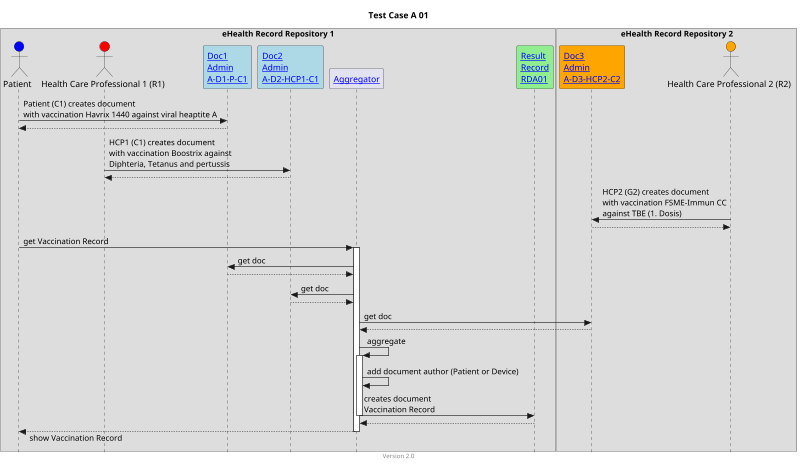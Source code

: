 @startuml
title Test Case A 01
footer Version 2.0
skinparam responseMessageBelowArrow true
skinparam style strictuml
scale max 800 width

box "eHealth Record Repository 1"
actor "Patient" as PAT #blue
actor "Health Care Professional 1 (R1)" as HCP1_C1 #red
participant "[[Bundle-A-D1-P-C1.html Doc1\nAdmin\nA-D1-P-C1]]" as Doc1 #lightblue
participant "[[Bundle-A-D2-HCP1-C1.html Doc2\nAdmin\nA-D2-HCP1-C1]]" as Doc2 #lightblue
participant "[[aggregator.html Aggregator]]" as AGG
participant "[[Bundle-RDA01.html Result\nRecord\nRDA01]]" as RES #lightgreen
end box

box "eHealth Record Repository 2"
participant "[[Bundle-A-D3-HCP2-C2.html Doc3\nAdmin\nA-D3-HCP2-C2]]" as Doc3 #orange
actor "Health Care Professional 2 (R2)" as HCP2_C2 #orange
end box

PAT -> Doc1: Patient (C1) creates document\nwith vaccination Havrix 1440 against viral heaptite A
PAT <-- Doc1

HCP1_C1 -> Doc2: HCP1 (C1) creates document\nwith vaccination Boostrix against\nDiphteria, Tetanus and pertussis
HCP1_C1 <-- Doc2

HCP2_C2 -> Doc3: HCP2 (G2) creates document\nwith vaccination FSME-Immun CC\nagainst TBE (1. Dosis)
HCP2_C2 <-- Doc3:

PAT -> AGG: get Vaccination Record
activate AGG
AGG -> Doc1: get doc
AGG <-- Doc1
AGG -> Doc2: get doc
AGG <-- Doc2
AGG -> Doc3: get doc
AGG <-- Doc3

AGG -> AGG: aggregate
activate AGG
AGG -> AGG: add document author (Patient or Device)
AGG -> RES: creates document\nVaccination Record 
deactivate AGG
AGG <-- RES
PAT <-- AGG: show Vaccination Record
deactivate AGG


@enduml
